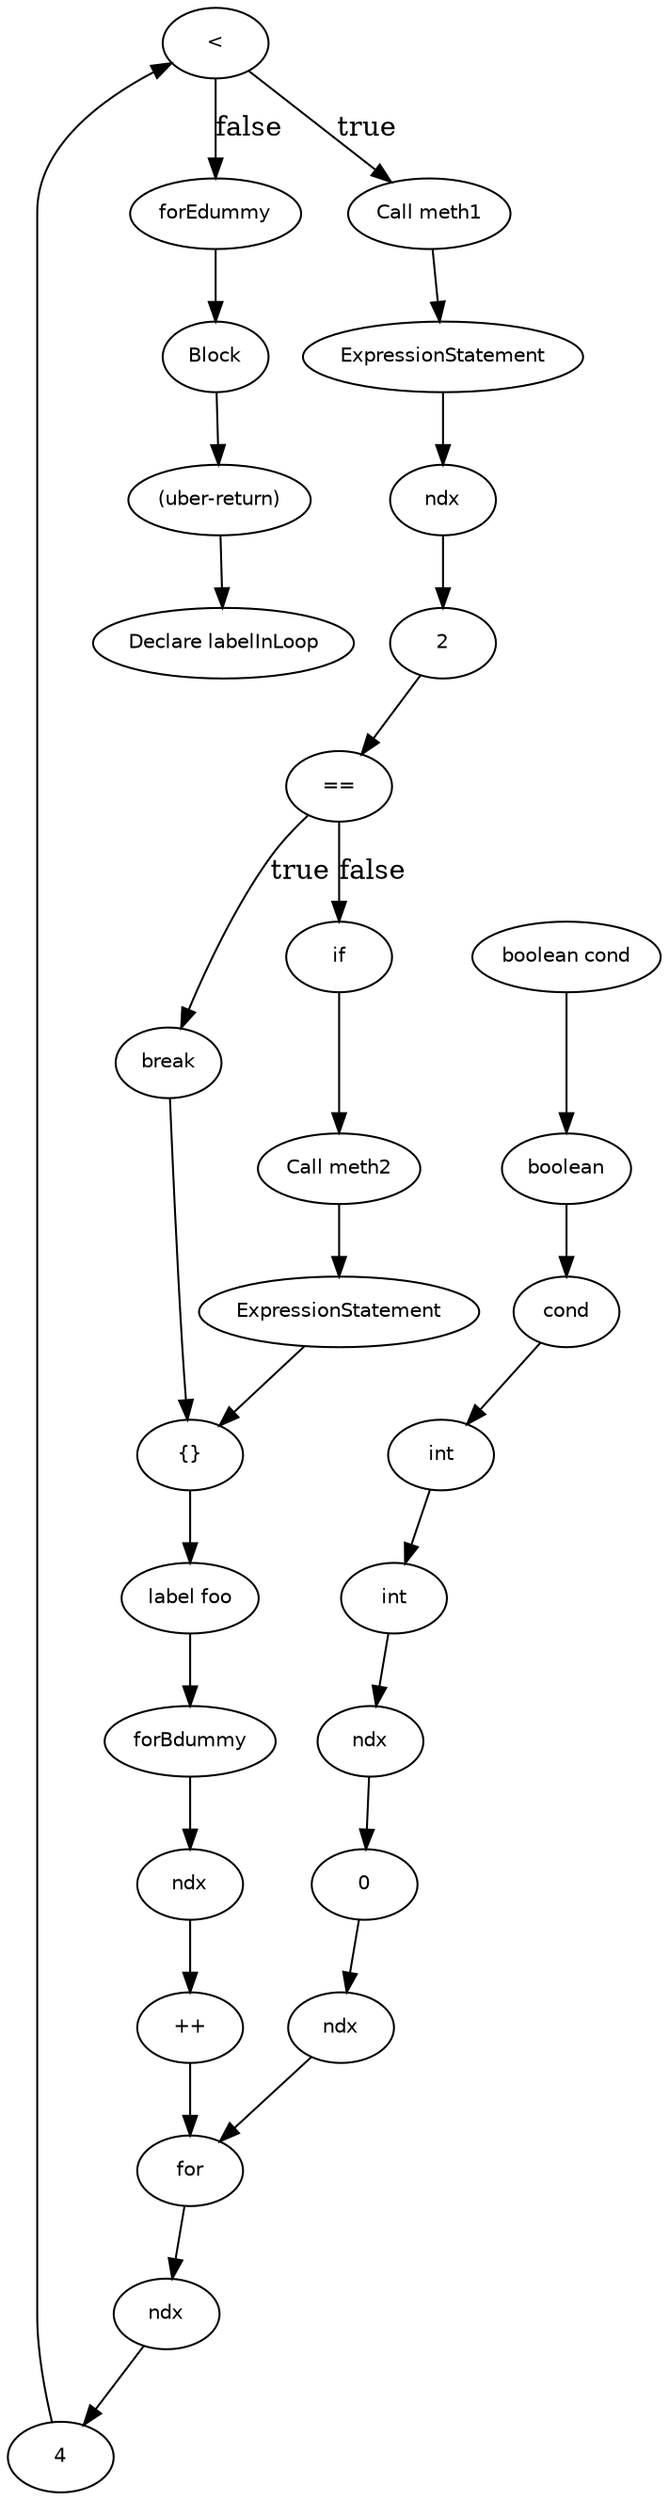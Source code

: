 digraph labelInLoop {
  34 [
    label = Block,
    fontname = Helvetica,
    fontsize = 10
  ];
  33 [
    label = for,
    fontname = Helvetica,
    fontsize = 10
  ];
  31 [
    label = "Call meth2",
    fontname = Helvetica,
    fontsize = 10
  ];
  30 [
    label = ExpressionStatement,
    fontname = Helvetica,
    fontsize = 10
  ];
  18 [
    label = "label foo",
    fontname = Helvetica,
    fontsize = 10
  ];
  17 [
    label = ndx,
    fontname = Helvetica,
    fontsize = 10
  ];
  16 [
    label = "++",
    fontname = Helvetica,
    fontsize = 10
  ];
  15 [
    label = 4,
    fontname = Helvetica,
    fontsize = 10
  ];
  14 [
    label = ndx,
    fontname = Helvetica,
    fontsize = 10
  ];
  13 [
    label = "<",
    fontname = Helvetica,
    fontsize = 10
  ];
  12 [
    label = 0,
    fontname = Helvetica,
    fontsize = 10
  ];
  11 [
    label = ndx,
    fontname = Helvetica,
    fontsize = 10
  ];
  10 [
    label = ndx,
    fontname = Helvetica,
    fontsize = 10
  ];
  9 [
    label = int,
    fontname = Helvetica,
    fontsize = 10
  ];
  8 [
    label = int,
    fontname = Helvetica,
    fontsize = 10
  ];
  28 [
    label = break,
    fontname = Helvetica,
    fontsize = 10
  ];
  7 [
    label = forEdummy,
    fontname = Helvetica,
    fontsize = 10
  ];
  6 [
    label = forBdummy,
    fontname = Helvetica,
    fontsize = 10
  ];
  27 [
    label = 2,
    fontname = Helvetica,
    fontsize = 10
  ];
  26 [
    label = ndx,
    fontname = Helvetica,
    fontsize = 10
  ];
  5 [
    label = cond,
    fontname = Helvetica,
    fontsize = 10
  ];
  25 [
    label = "==",
    fontname = Helvetica,
    fontsize = 10
  ];
  4 [
    label = boolean,
    fontname = Helvetica,
    fontsize = 10
  ];
  24 [
    label = if,
    fontname = Helvetica,
    fontsize = 10
  ];
  3 [
    label = "boolean cond",
    fontname = Helvetica,
    fontsize = 10
  ];
  2 [
    label = "(uber-return)",
    fontname = Helvetica,
    fontsize = 10
  ];
  22 [
    label = "Call meth1",
    fontname = Helvetica,
    fontsize = 10
  ];
  21 [
    label = ExpressionStatement,
    fontname = Helvetica,
    fontsize = 10
  ];
  0 [
    label = "Declare labelInLoop",
    fontname = Helvetica,
    fontsize = 10
  ];
  20 [
    label = "{}",
    fontname = Helvetica,
    fontsize = 10
  ];
  26 -> 27 [
    label = ""
  ];
  6 -> 17 [
    label = ""
  ];
  21 -> 26 [
    label = ""
  ];
  18 -> 6 [
    label = ""
  ];
  12 -> 11 [
    label = ""
  ];
  10 -> 12 [
    label = ""
  ];
  34 -> 2 [
    label = ""
  ];
  31 -> 30 [
    label = ""
  ];
  9 -> 10 [
    label = ""
  ];
  7 -> 34 [
    label = ""
  ];
  24 -> 31 [
    label = ""
  ];
  8 -> 9 [
    label = ""
  ];
  13 -> 7 [
    label = false
  ];
  25 -> 24 [
    label = false
  ];
  14 -> 15 [
    label = ""
  ];
  33 -> 14 [
    label = ""
  ];
  11 -> 33 [
    label = ""
  ];
  22 -> 21 [
    label = ""
  ];
  20 -> 18 [
    label = ""
  ];
  2 -> 0 [
    label = ""
  ];
  25 -> 28 [
    label = true
  ];
  13 -> 22 [
    label = true
  ];
  30 -> 20 [
    label = ""
  ];
  28 -> 20 [
    label = ""
  ];
  3 -> 4 [
    label = ""
  ];
  5 -> 8 [
    label = ""
  ];
  15 -> 13 [
    label = ""
  ];
  16 -> 33 [
    label = ""
  ];
  27 -> 25 [
    label = ""
  ];
  4 -> 5 [
    label = ""
  ];
  17 -> 16 [
    label = ""
  ];
}
